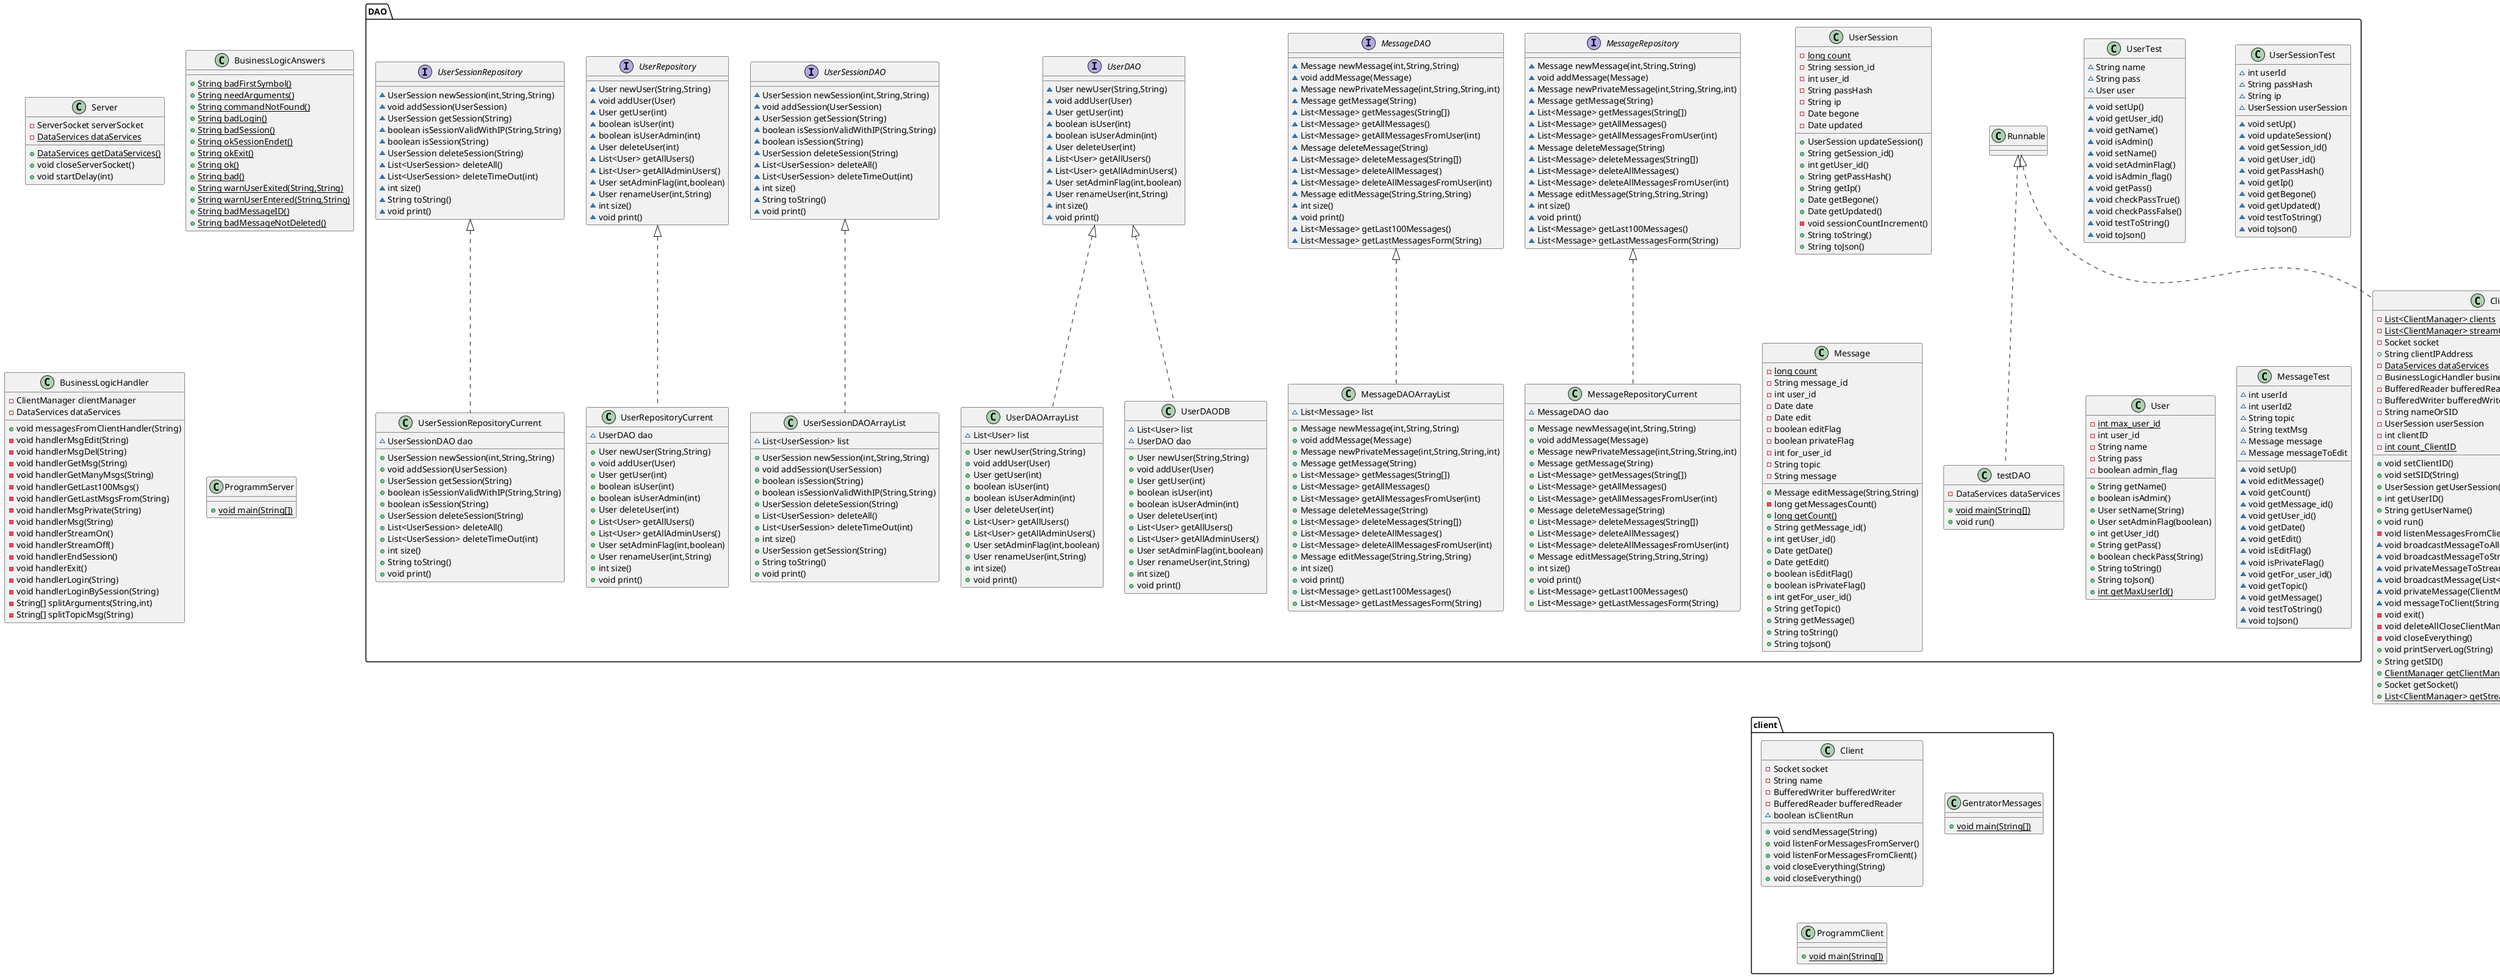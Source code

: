 @startuml
class DAO.UserSession {
- {static} long count
- String session_id
- int user_id
- String passHash
- String ip
- Date begone
- Date updated
+ UserSession updateSession()
+ String getSession_id()
+ int getUser_id()
+ String getPassHash()
+ String getIp()
+ Date getBegone()
+ Date getUpdated()
- void sessionCountIncrement()
+ String toString()
+ String toJson()
}
class services.testDataServices {
+ {static} void main(String[])
}
class Server {
- ServerSocket serverSocket
- {static} DataServices dataServices
+ {static} DataServices getDataServices()
+ void closeServerSocket()
+ void startDelay(int)
}
interface DAO.MessageRepository {
~ Message newMessage(int,String,String)
~ void addMessage(Message)
~ Message newPrivateMessage(int,String,String,int)
~ Message getMessage(String)
~ List<Message> getMessages(String[])
~ List<Message> getAllMessages()
~ List<Message> getAllMessagesFromUser(int)
~ Message deleteMessage(String)
~ List<Message> deleteMessages(String[])
~ List<Message> deleteAllMessages()
~ List<Message> deleteAllMessagesFromUser(int)
~ Message editMessage(String,String,String)
~ int size()
~ void print()
~ List<Message> getLast100Messages()
~ List<Message> getLastMessagesForm(String)
}
class client.Client {
- Socket socket
- String name
- BufferedWriter bufferedWriter
- BufferedReader bufferedReader
~ boolean isClientRun
+ void sendMessage(String)
+ void listenForMessagesFromServer()
+ void listenForMessagesFromClient()
+ void closeEverything(String)
+ void closeEverything()
}
class client.GentratorMessages {
+ {static} void main(String[])
}
class DAO.UserSessionRepositoryCurrent {
~ UserSessionDAO dao
+ UserSession newSession(int,String,String)
+ void addSession(UserSession)
+ UserSession getSession(String)
+ boolean isSessionValidWithIP(String,String)
+ boolean isSession(String)
+ UserSession deleteSession(String)
+ List<UserSession> deleteAll()
+ List<UserSession> deleteTimeOut(int)
+ int size()
+ String toString()
+ void print()
}
class BusinessLogicAnswers {
+ {static} String badFirstSymbol()
+ {static} String needArguments()
+ {static} String commandNotFound()
+ {static} String badLogin()
+ {static} String badSession()
+ {static} String okSessionEndet()
+ {static} String okExit()
+ {static} String ok()
+ {static} String bad()
+ {static} String warnUserExited(String,String)
+ {static} String warnUserEntered(String,String)
+ {static} String badMessageID()
+ {static} String badMessageNotDeleted()
}
class BusinessLogicHandler {
- ClientManager clientManager
- DataServices dataServices
+ void messagesFromClientHandler(String)
- void handlerMsgEdit(String)
- void handlerMsgDel(String)
- void handlerGetMsg(String)
- void handlerGetManyMsgs(String)
- void handlerGetLast100Msgs()
- void handlerGetLastMsgsFrom(String)
- void handlerMsgPrivate(String)
- void handlerMsg(String)
- void handlerStreamOn()
- void handlerStreamOff()
- void handlerEndSession()
- void handlerExit()
- void handlerLogin(String)
- void handlerLoginBySession(String)
- String[] splitArguments(String,int)
- String[] splitTopicMsg(String)
}
class ProgrammServer {
+ {static} void main(String[])
}
class services.UserSessionService {
- {static} int TIME_OUT_FOR_SESSION_SECONDS
- {static} UserSessionService instance
- UserSessionRepository repository
- DataServices dataServices()
+ {static} UserSessionService getInstance()
+ UserSessionRepository getRepository()
+ String authentication(int,String,String)
- String newSession(int,String,String)
+ String checkSID(String)
- void deleteTimeOutSession()
+ String toString()
+ UserSession endSession(String)
+ void print()
}
interface DAO.MessageDAO {
~ Message newMessage(int,String,String)
~ void addMessage(Message)
~ Message newPrivateMessage(int,String,String,int)
~ Message getMessage(String)
~ List<Message> getMessages(String[])
~ List<Message> getAllMessages()
~ List<Message> getAllMessagesFromUser(int)
~ Message deleteMessage(String)
~ List<Message> deleteMessages(String[])
~ List<Message> deleteAllMessages()
~ List<Message> deleteAllMessagesFromUser(int)
~ Message editMessage(String,String,String)
~ int size()
~ void print()
~ List<Message> getLast100Messages()
~ List<Message> getLastMessagesForm(String)
}
class DAO.UserTest {
~ String name
~ String pass
~ User user
~ void setUp()
~ void getUser_id()
~ void getName()
~ void isAdmin()
~ void setName()
~ void setAdminFlag()
~ void isAdmin_flag()
~ void getPass()
~ void checkPassTrue()
~ void checkPassFalse()
~ void testToString()
~ void toJson()
}
class services.UserService {
- {static} UserService instance
- UserRepository repository
- DataServices dataServices()
+ {static} UserService getInstance()
+ UserRepository getRepository()
+ int size()
+ boolean isLoginPassOk(int,String)
+ void print()
}
class DAO.MessageRepositoryCurrent {
~ MessageDAO dao
+ Message newMessage(int,String,String)
+ void addMessage(Message)
+ Message newPrivateMessage(int,String,String,int)
+ Message getMessage(String)
+ List<Message> getMessages(String[])
+ List<Message> getAllMessages()
+ List<Message> getAllMessagesFromUser(int)
+ Message deleteMessage(String)
+ List<Message> deleteMessages(String[])
+ List<Message> deleteAllMessages()
+ List<Message> deleteAllMessagesFromUser(int)
+ Message editMessage(String,String,String)
+ int size()
+ void print()
+ List<Message> getLast100Messages()
+ List<Message> getLastMessagesForm(String)
}
interface DAO.UserDAO {
~ User newUser(String,String)
~ void addUser(User)
~ User getUser(int)
~ boolean isUser(int)
~ boolean isUserAdmin(int)
~ User deleteUser(int)
~ List<User> getAllUsers()
~ List<User> getAllAdminUsers()
~ User setAdminFlag(int,boolean)
~ User renameUser(int,String)
~ int size()
~ void print()
}
class DAO.UserSessionDAOArrayList {
~ List<UserSession> list
+ UserSession newSession(int,String,String)
+ void addSession(UserSession)
+ boolean isSession(String)
+ boolean isSessionValidWithIP(String,String)
+ UserSession deleteSession(String)
+ List<UserSession> deleteAll()
+ List<UserSession> deleteTimeOut(int)
+ int size()
+ UserSession getSession(String)
+ String toString()
+ void print()
}
class DAO.MessageDAOArrayList {
~ List<Message> list
+ Message newMessage(int,String,String)
+ void addMessage(Message)
+ Message newPrivateMessage(int,String,String,int)
+ Message getMessage(String)
+ List<Message> getMessages(String[])
+ List<Message> getAllMessages()
+ List<Message> getAllMessagesFromUser(int)
+ Message deleteMessage(String)
+ List<Message> deleteMessages(String[])
+ List<Message> deleteAllMessages()
+ List<Message> deleteAllMessagesFromUser(int)
+ Message editMessage(String,String,String)
+ int size()
+ void print()
+ List<Message> getLast100Messages()
+ List<Message> getLastMessagesForm(String)
}
interface DAO.UserSessionDAO {
~ UserSession newSession(int,String,String)
~ void addSession(UserSession)
~ UserSession getSession(String)
~ boolean isSessionValidWithIP(String,String)
~ boolean isSession(String)
~ UserSession deleteSession(String)
~ List<UserSession> deleteAll()
~ List<UserSession> deleteTimeOut(int)
~ int size()
~ String toString()
~ void print()
}
class DAO.testDAO {
- DataServices dataServices
+ {static} void main(String[])
+ void run()
}
class DAO.UserSessionTest {
~ int userId
~ String passHash
~ String ip
~ UserSession userSession
~ void setUp()
~ void updateSession()
~ void getSession_id()
~ void getUser_id()
~ void getPassHash()
~ void getIp()
~ void getBegone()
~ void getUpdated()
~ void testToString()
~ void toJson()
}
class DAO.UserRepositoryCurrent {
~ UserDAO dao
+ User newUser(String,String)
+ void addUser(User)
+ User getUser(int)
+ boolean isUser(int)
+ boolean isUserAdmin(int)
+ User deleteUser(int)
+ List<User> getAllUsers()
+ List<User> getAllAdminUsers()
+ User setAdminFlag(int,boolean)
+ User renameUser(int,String)
+ int size()
+ void print()
}
interface DAO.UserRepository {
~ User newUser(String,String)
~ void addUser(User)
~ User getUser(int)
~ boolean isUser(int)
~ boolean isUserAdmin(int)
~ User deleteUser(int)
~ List<User> getAllUsers()
~ List<User> getAllAdminUsers()
~ User setAdminFlag(int,boolean)
~ User renameUser(int,String)
~ int size()
~ void print()
}
class DAO.Message {
- {static} long count
- String message_id
- int user_id
- Date date
- Date edit
- boolean editFlag
- boolean privateFlag
- int for_user_id
- String topic
- String message
+ Message editMessage(String,String)
- long getMessagesCount()
+ {static} long getCount()
+ String getMessage_id()
+ int getUser_id()
+ Date getDate()
+ Date getEdit()
+ boolean isEditFlag()
+ boolean isPrivateFlag()
+ int getFor_user_id()
+ String getTopic()
+ String getMessage()
+ String toString()
+ String toJson()
}
class DAO.UserDAODB {
~ List<User> list
~ UserDAO dao
+ User newUser(String,String)
+ void addUser(User)
+ User getUser(int)
+ boolean isUser(int)
+ boolean isUserAdmin(int)
+ User deleteUser(int)
+ List<User> getAllUsers()
+ List<User> getAllAdminUsers()
+ User setAdminFlag(int,boolean)
+ User renameUser(int,String)
+ int size()
+ void print()
}
class services.DataServices {
- {static} DataServices instance
+ UserService userService
+ UserSessionService userSessionService
+ MessageService messageService
+ {static} DataServices getInstance()
+ {static} void loadTestDAO()
+ String size()
+ void printSize()
+ void printUserRepository()
+ void fillTestingDataInDAO()
}
class DAO.User {
- {static} int max_user_id
- int user_id
- String name
- String pass
- boolean admin_flag
+ String getName()
+ boolean isAdmin()
+ User setName(String)
+ User setAdminFlag(boolean)
+ int getUser_id()
+ String getPass()
+ boolean checkPass(String)
+ String toString()
+ String toJson()
+ {static} int getMaxUserId()
}
class services.MessageService {
- {static} MessageService instance
- MessageRepository repository
- DataServices dataServices()
+ {static} MessageService getInstance()
+ MessageRepository getRepository()
+ Message newMessage(int,String,String)
+ Message newPrivateMessage(int,String,String,int)
+ Message getMessages(String)
+ List<Message> getMessages(String[])
+ List<Message> getAllMessages()
+ List<Message> getLast100Messages()
+ List<Message> getLastMessagesForm(String)
+ Message deleteMessage(String)
+ Message editMessage(String,String,String)
+ void print()
}
class DAO.MessageTest {
~ int userId
~ int userId2
~ String topic
~ String textMsg
~ Message message
~ Message messageToEdit
~ void setUp()
~ void editMessage()
~ void getCount()
~ void getMessage_id()
~ void getUser_id()
~ void getDate()
~ void getEdit()
~ void isEditFlag()
~ void isPrivateFlag()
~ void getFor_user_id()
~ void getTopic()
~ void getMessage()
~ void testToString()
~ void toJson()
}
class ClientManager {
- {static} List<ClientManager> clients
- {static} List<ClientManager> streamClients
- Socket socket
+ String clientIPAddress
- {static} DataServices dataServices
- BusinessLogicHandler businessLogicHandler
- BufferedReader bufferedReader
- BufferedWriter bufferedWriter
- String nameOrSID
- UserSession userSession
- int clientID
- {static} int count_ClientID
+ void setClientID()
+ void setSID(String)
+ UserSession getUserSession()
+ int getUserID()
+ String getUserName()
+ void run()
- void listenMessagesFromClient()
~ void broadcastMessageToAll(String)
~ void broadcastMessageToStream(String)
~ void privateMessageToStream(int,String)
~ void broadcastMessage(List<ClientManager>,String)
~ void privateMessage(ClientManager,List<ClientManager>,String)
~ void messageToClient(String)
- void exit()
- void deleteAllCloseClientManagers()
- void closeEverything()
+ void printServerLog(String)
+ String getSID()
+ {static} ClientManager getClientManagerByUserID(int)
+ Socket getSocket()
+ {static} List<ClientManager> getStreamClients()
}
class DAO.UserDAOArrayList {
~ List<User> list
+ User newUser(String,String)
+ void addUser(User)
+ User getUser(int)
+ boolean isUser(int)
+ boolean isUserAdmin(int)
+ User deleteUser(int)
+ List<User> getAllUsers()
+ List<User> getAllAdminUsers()
+ User setAdminFlag(int,boolean)
+ User renameUser(int,String)
+ int size()
+ void print()
}
interface DAO.UserSessionRepository {
~ UserSession newSession(int,String,String)
~ void addSession(UserSession)
~ UserSession getSession(String)
~ boolean isSessionValidWithIP(String,String)
~ boolean isSession(String)
~ UserSession deleteSession(String)
~ List<UserSession> deleteAll()
~ List<UserSession> deleteTimeOut(int)
~ int size()
~ String toString()
~ void print()
}
class client.ProgrammClient {
+ {static} void main(String[])
}


DAO.UserSessionRepository <|.. DAO.UserSessionRepositoryCurrent
DAO.MessageRepository <|.. DAO.MessageRepositoryCurrent
DAO.UserSessionDAO <|.. DAO.UserSessionDAOArrayList
DAO.MessageDAO <|.. DAO.MessageDAOArrayList
DAO.Runnable <|.. DAO.testDAO
DAO.UserRepository <|.. DAO.UserRepositoryCurrent
DAO.UserDAO <|.. DAO.UserDAODB
Runnable <|.. ClientManager
DAO.UserDAO <|.. DAO.UserDAOArrayList
@enduml